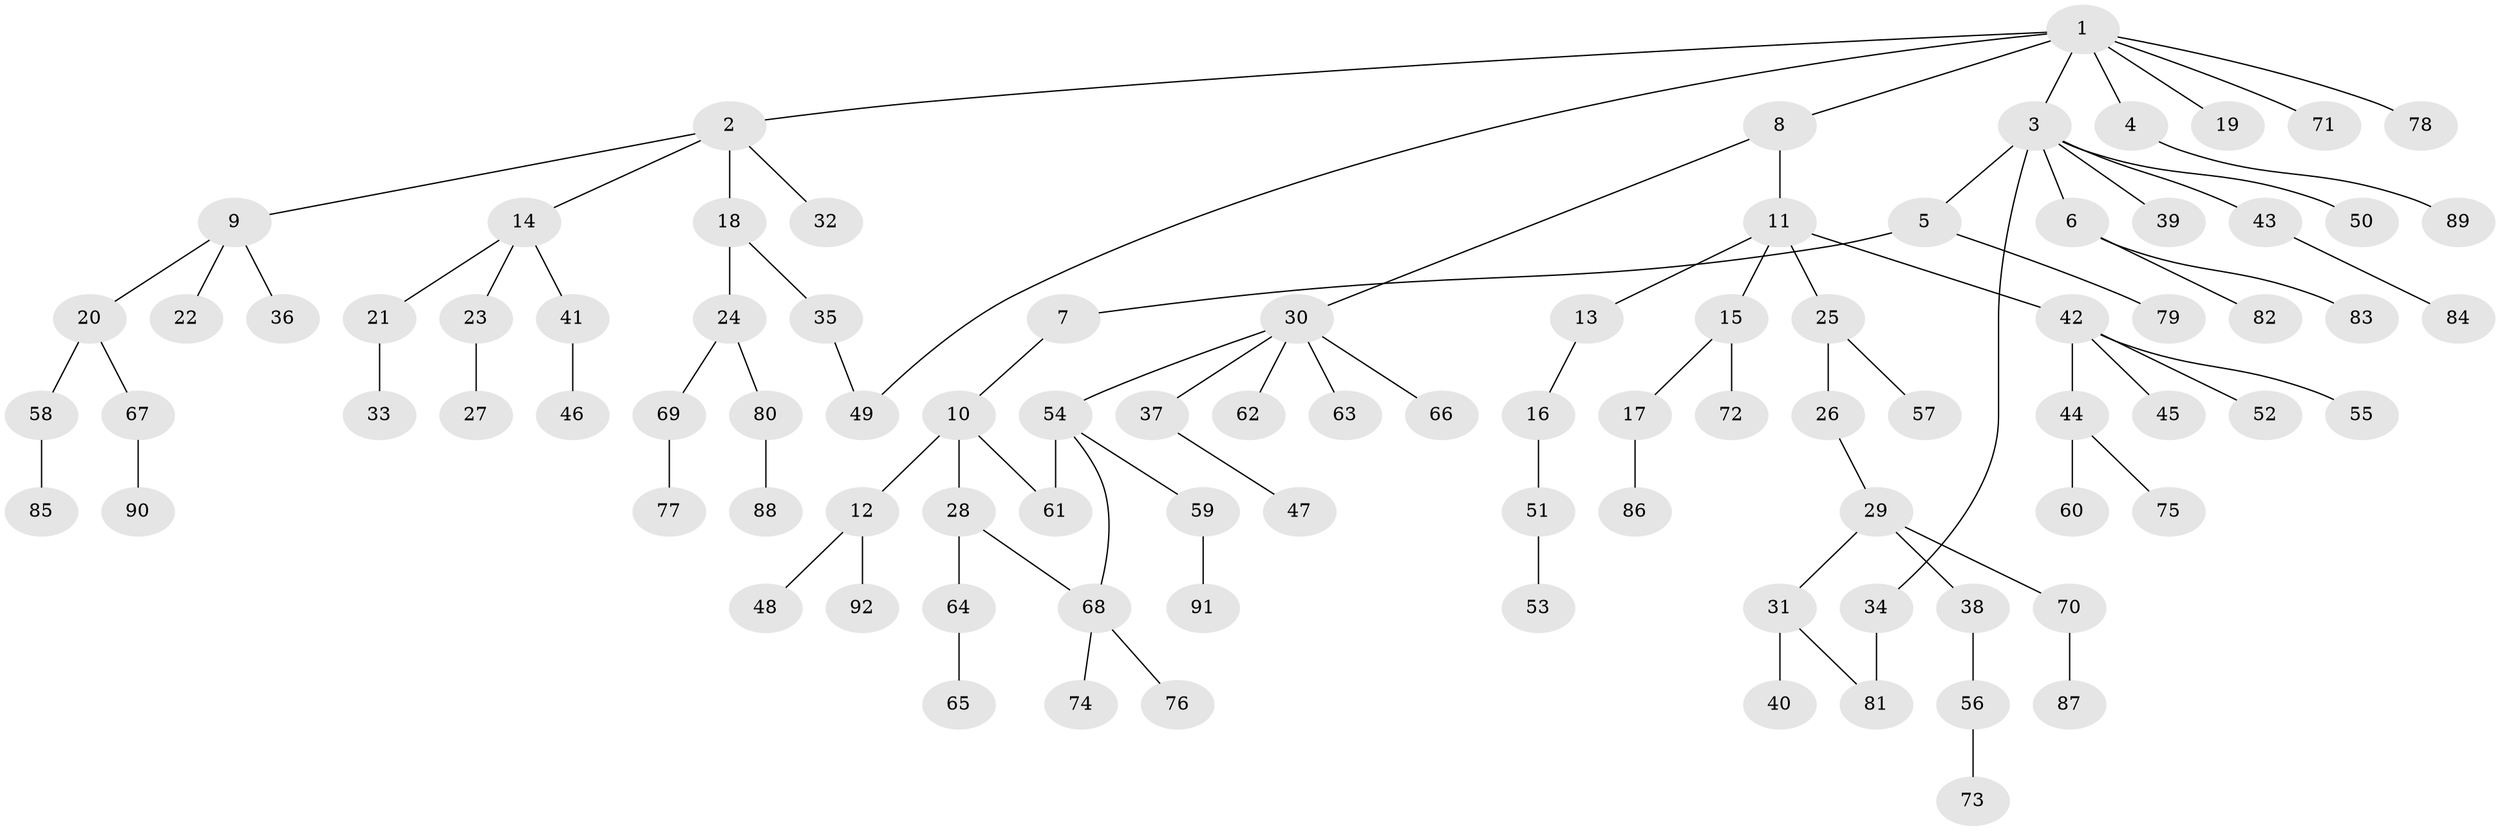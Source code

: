 // Generated by graph-tools (version 1.1) at 2025/42/03/09/25 04:42:13]
// undirected, 92 vertices, 95 edges
graph export_dot {
graph [start="1"]
  node [color=gray90,style=filled];
  1;
  2;
  3;
  4;
  5;
  6;
  7;
  8;
  9;
  10;
  11;
  12;
  13;
  14;
  15;
  16;
  17;
  18;
  19;
  20;
  21;
  22;
  23;
  24;
  25;
  26;
  27;
  28;
  29;
  30;
  31;
  32;
  33;
  34;
  35;
  36;
  37;
  38;
  39;
  40;
  41;
  42;
  43;
  44;
  45;
  46;
  47;
  48;
  49;
  50;
  51;
  52;
  53;
  54;
  55;
  56;
  57;
  58;
  59;
  60;
  61;
  62;
  63;
  64;
  65;
  66;
  67;
  68;
  69;
  70;
  71;
  72;
  73;
  74;
  75;
  76;
  77;
  78;
  79;
  80;
  81;
  82;
  83;
  84;
  85;
  86;
  87;
  88;
  89;
  90;
  91;
  92;
  1 -- 2;
  1 -- 3;
  1 -- 4;
  1 -- 8;
  1 -- 19;
  1 -- 49;
  1 -- 71;
  1 -- 78;
  2 -- 9;
  2 -- 14;
  2 -- 18;
  2 -- 32;
  3 -- 5;
  3 -- 6;
  3 -- 34;
  3 -- 39;
  3 -- 43;
  3 -- 50;
  4 -- 89;
  5 -- 7;
  5 -- 79;
  6 -- 82;
  6 -- 83;
  7 -- 10;
  8 -- 11;
  8 -- 30;
  9 -- 20;
  9 -- 22;
  9 -- 36;
  10 -- 12;
  10 -- 28;
  10 -- 61;
  11 -- 13;
  11 -- 15;
  11 -- 25;
  11 -- 42;
  12 -- 48;
  12 -- 92;
  13 -- 16;
  14 -- 21;
  14 -- 23;
  14 -- 41;
  15 -- 17;
  15 -- 72;
  16 -- 51;
  17 -- 86;
  18 -- 24;
  18 -- 35;
  20 -- 58;
  20 -- 67;
  21 -- 33;
  23 -- 27;
  24 -- 69;
  24 -- 80;
  25 -- 26;
  25 -- 57;
  26 -- 29;
  28 -- 64;
  28 -- 68;
  29 -- 31;
  29 -- 38;
  29 -- 70;
  30 -- 37;
  30 -- 54;
  30 -- 62;
  30 -- 63;
  30 -- 66;
  31 -- 40;
  31 -- 81;
  34 -- 81;
  35 -- 49;
  37 -- 47;
  38 -- 56;
  41 -- 46;
  42 -- 44;
  42 -- 45;
  42 -- 52;
  42 -- 55;
  43 -- 84;
  44 -- 60;
  44 -- 75;
  51 -- 53;
  54 -- 59;
  54 -- 68;
  54 -- 61;
  56 -- 73;
  58 -- 85;
  59 -- 91;
  64 -- 65;
  67 -- 90;
  68 -- 74;
  68 -- 76;
  69 -- 77;
  70 -- 87;
  80 -- 88;
}
